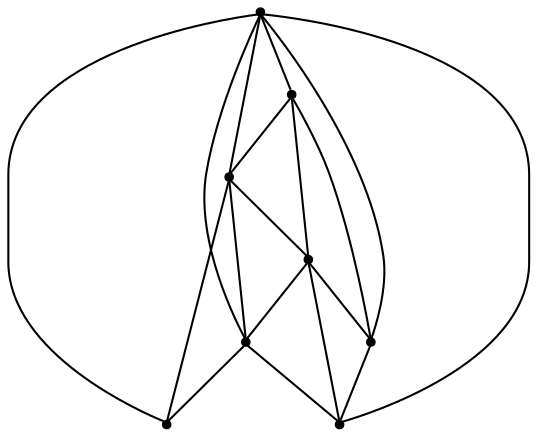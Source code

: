 graph {
  node [shape=point,comment="{\"directed\":false,\"doi\":\"10.1007/978-3-642-25878-7_7\",\"figure\":\"1\"}"]

  v0 [pos="1210.0113103406793,2526.5281622628045"]
  v1 [pos="709.5981760257188,2501.5241850972843"]
  v2 [pos="1034.866651290405,2651.5480480904066"]
  v3 [pos="1009.8459993469676,2576.5361165938452"]
  v4 [pos="984.8253474035301,2651.5480480904066"]
  v5 [pos="984.82534740353,2801.5721654371373"]
  v6 [pos="909.7633915732179,2626.544070924886"]
  v7 [pos="934.7840435166554,2551.532139428325"]

  v0 -- v1 [id="-1",pos="1210.0113103406793,2526.5281622628045 709.5981760257188,2501.5241850972843 709.5981760257188,2501.5241850972843 709.5981760257188,2501.5241850972843"]
  v1 -- v6 [id="-2",pos="709.5981760257188,2501.5241850972843 909.7633915732179,2626.544070924886 909.7633915732179,2626.544070924886 909.7633915732179,2626.544070924886"]
  v1 -- v7 [id="-3",pos="709.5981760257188,2501.5241850972843 934.7840435166554,2551.532139428325 934.7840435166554,2551.532139428325 934.7840435166554,2551.532139428325"]
  v1 -- v5 [id="-4",pos="709.5981760257188,2501.5241850972843 984.82534740353,2801.5721654371373 984.82534740353,2801.5721654371373 984.82534740353,2801.5721654371373"]
  v6 -- v4 [id="-5",pos="909.7633915732179,2626.544070924886 984.8253474035301,2651.5480480904066 984.8253474035301,2651.5480480904066 984.8253474035301,2651.5480480904066"]
  v6 -- v7 [id="-6",pos="909.7633915732179,2626.544070924886 934.7840435166554,2551.532139428325 934.7840435166554,2551.532139428325 934.7840435166554,2551.532139428325"]
  v6 -- v3 [id="-7",pos="909.7633915732179,2626.544070924886 1009.8459993469676,2576.5361165938452 1009.8459993469676,2576.5361165938452 1009.8459993469676,2576.5361165938452"]
  v7 -- v3 [id="-8",pos="934.7840435166554,2551.532139428325 1009.8459993469676,2576.5361165938452 1009.8459993469676,2576.5361165938452 1009.8459993469676,2576.5361165938452"]
  v7 -- v0 [id="-9",pos="934.7840435166554,2551.532139428325 1210.0113103406793,2526.5281622628045 1210.0113103406793,2526.5281622628045 1210.0113103406793,2526.5281622628045"]
  v5 -- v2 [id="-10",pos="984.82534740353,2801.5721654371373 1034.866651290405,2651.5480480904066 1034.866651290405,2651.5480480904066 1034.866651290405,2651.5480480904066"]
  v5 -- v4 [id="-11",pos="984.82534740353,2801.5721654371373 984.8253474035301,2651.5480480904066 984.8253474035301,2651.5480480904066 984.8253474035301,2651.5480480904066"]
  v5 -- v6 [id="-12",pos="984.82534740353,2801.5721654371373 909.7633915732179,2626.544070924886 909.7633915732179,2626.544070924886 909.7633915732179,2626.544070924886"]
  v5 -- v0 [id="-13",pos="984.82534740353,2801.5721654371373 1210.0113103406793,2526.5281622628045 1210.0113103406793,2526.5281622628045 1210.0113103406793,2526.5281622628045"]
  v4 -- v2 [id="-14",pos="984.8253474035301,2651.5480480904066 1034.866651290405,2651.5480480904066 1034.866651290405,2651.5480480904066 1034.866651290405,2651.5480480904066"]
  v4 -- v3 [id="-15",pos="984.8253474035301,2651.5480480904066 1009.8459993469676,2576.5361165938452 1009.8459993469676,2576.5361165938452 1009.8459993469676,2576.5361165938452"]
  v4 -- v0 [id="-16",pos="984.8253474035301,2651.5480480904066 1210.0113103406793,2526.5281622628045 1210.0113103406793,2526.5281622628045 1210.0113103406793,2526.5281622628045"]
  v3 -- v0 [id="-17",pos="1009.8459993469676,2576.5361165938452 1210.0113103406793,2526.5281622628045 1210.0113103406793,2526.5281622628045 1210.0113103406793,2526.5281622628045"]
  v2 -- v0 [id="-18",pos="1034.866651290405,2651.5480480904066 1210.0113103406793,2526.5281622628045 1210.0113103406793,2526.5281622628045 1210.0113103406793,2526.5281622628045"]
}